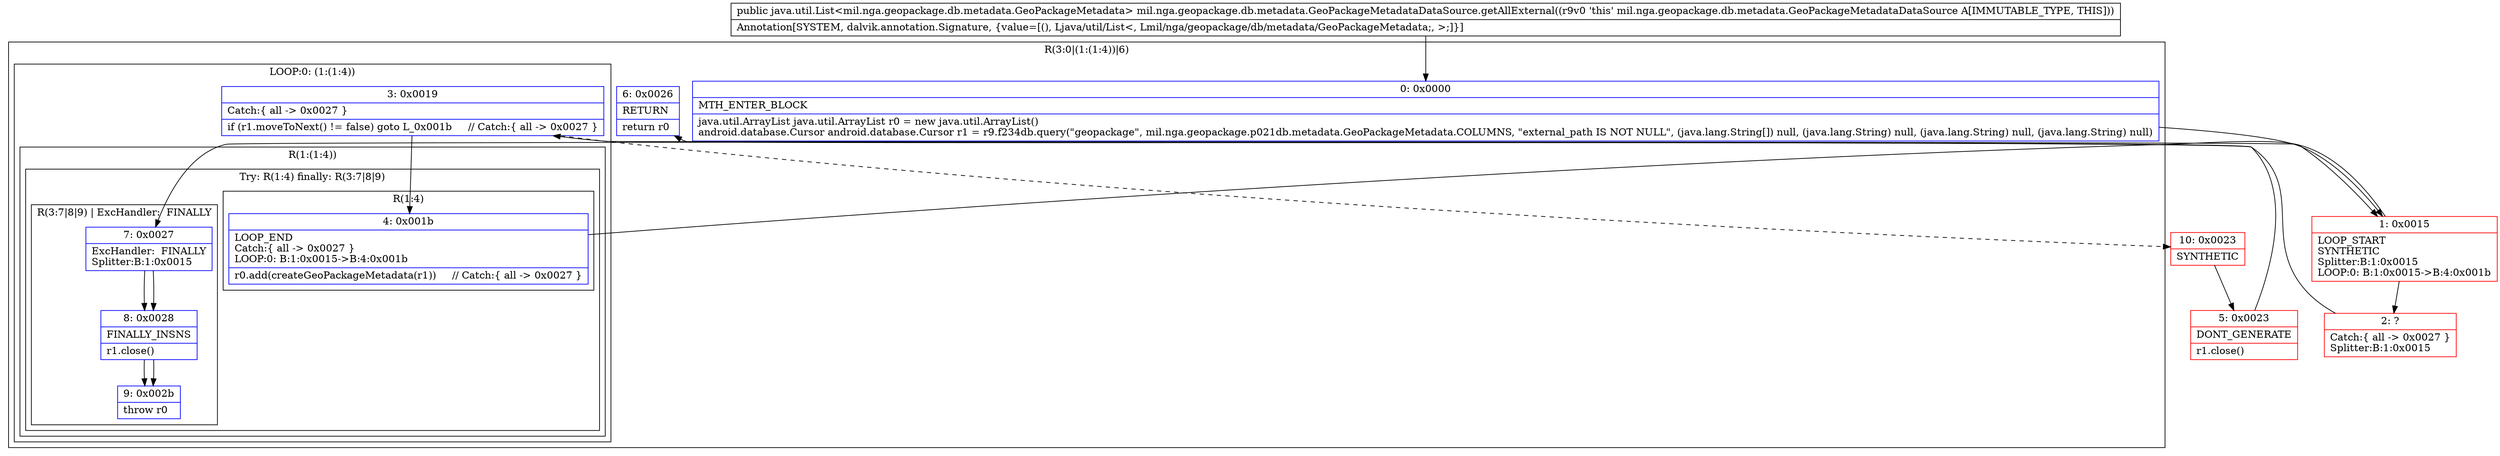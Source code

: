 digraph "CFG formil.nga.geopackage.db.metadata.GeoPackageMetadataDataSource.getAllExternal()Ljava\/util\/List;" {
subgraph cluster_Region_1122291065 {
label = "R(3:0|(1:(1:4))|6)";
node [shape=record,color=blue];
Node_0 [shape=record,label="{0\:\ 0x0000|MTH_ENTER_BLOCK\l|java.util.ArrayList java.util.ArrayList r0 = new java.util.ArrayList()\landroid.database.Cursor android.database.Cursor r1 = r9.f234db.query(\"geopackage\", mil.nga.geopackage.p021db.metadata.GeoPackageMetadata.COLUMNS, \"external_path IS NOT NULL\", (java.lang.String[]) null, (java.lang.String) null, (java.lang.String) null, (java.lang.String) null)\l}"];
subgraph cluster_LoopRegion_1065459384 {
label = "LOOP:0: (1:(1:4))";
node [shape=record,color=blue];
Node_3 [shape=record,label="{3\:\ 0x0019|Catch:\{ all \-\> 0x0027 \}\l|if (r1.moveToNext() != false) goto L_0x001b     \/\/ Catch:\{ all \-\> 0x0027 \}\l}"];
subgraph cluster_Region_1167476857 {
label = "R(1:(1:4))";
node [shape=record,color=blue];
subgraph cluster_TryCatchRegion_1313867409 {
label = "Try: R(1:4) finally: R(3:7|8|9)";
node [shape=record,color=blue];
subgraph cluster_Region_237604492 {
label = "R(1:4)";
node [shape=record,color=blue];
Node_4 [shape=record,label="{4\:\ 0x001b|LOOP_END\lCatch:\{ all \-\> 0x0027 \}\lLOOP:0: B:1:0x0015\-\>B:4:0x001b\l|r0.add(createGeoPackageMetadata(r1))     \/\/ Catch:\{ all \-\> 0x0027 \}\l}"];
}
subgraph cluster_Region_298295497 {
label = "R(3:7|8|9) | ExcHandler:  FINALLY\l";
node [shape=record,color=blue];
Node_7 [shape=record,label="{7\:\ 0x0027|ExcHandler:  FINALLY\lSplitter:B:1:0x0015\l}"];
Node_8 [shape=record,label="{8\:\ 0x0028|FINALLY_INSNS\l|r1.close()\l}"];
Node_9 [shape=record,label="{9\:\ 0x002b|throw r0\l}"];
}
}
}
}
Node_6 [shape=record,label="{6\:\ 0x0026|RETURN\l|return r0\l}"];
}
subgraph cluster_Region_298295497 {
label = "R(3:7|8|9) | ExcHandler:  FINALLY\l";
node [shape=record,color=blue];
Node_7 [shape=record,label="{7\:\ 0x0027|ExcHandler:  FINALLY\lSplitter:B:1:0x0015\l}"];
Node_8 [shape=record,label="{8\:\ 0x0028|FINALLY_INSNS\l|r1.close()\l}"];
Node_9 [shape=record,label="{9\:\ 0x002b|throw r0\l}"];
}
Node_1 [shape=record,color=red,label="{1\:\ 0x0015|LOOP_START\lSYNTHETIC\lSplitter:B:1:0x0015\lLOOP:0: B:1:0x0015\-\>B:4:0x001b\l}"];
Node_2 [shape=record,color=red,label="{2\:\ ?|Catch:\{ all \-\> 0x0027 \}\lSplitter:B:1:0x0015\l}"];
Node_5 [shape=record,color=red,label="{5\:\ 0x0023|DONT_GENERATE\l|r1.close()\l}"];
Node_10 [shape=record,color=red,label="{10\:\ 0x0023|SYNTHETIC\l}"];
MethodNode[shape=record,label="{public java.util.List\<mil.nga.geopackage.db.metadata.GeoPackageMetadata\> mil.nga.geopackage.db.metadata.GeoPackageMetadataDataSource.getAllExternal((r9v0 'this' mil.nga.geopackage.db.metadata.GeoPackageMetadataDataSource A[IMMUTABLE_TYPE, THIS]))  | Annotation[SYSTEM, dalvik.annotation.Signature, \{value=[(), Ljava\/util\/List\<, Lmil\/nga\/geopackage\/db\/metadata\/GeoPackageMetadata;, \>;]\}]\l}"];
MethodNode -> Node_0;
Node_0 -> Node_1;
Node_3 -> Node_4;
Node_3 -> Node_10[style=dashed];
Node_4 -> Node_1;
Node_7 -> Node_8;
Node_8 -> Node_9;
Node_7 -> Node_8;
Node_8 -> Node_9;
Node_1 -> Node_2;
Node_1 -> Node_7;
Node_2 -> Node_3;
Node_5 -> Node_6;
Node_10 -> Node_5;
}

